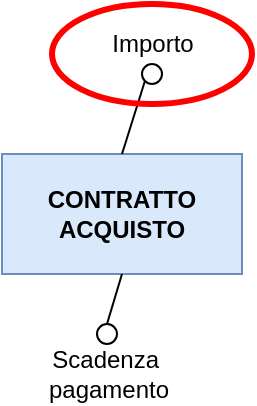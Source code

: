 <mxfile version="13.9.9" type="device"><diagram id="F8UsOf32YDtlmZs9T9XG" name="Pagina-1"><mxGraphModel dx="197" dy="1761" grid="1" gridSize="10" guides="1" tooltips="1" connect="1" arrows="1" fold="1" page="1" pageScale="1" pageWidth="827" pageHeight="1169" math="0" shadow="0"><root><mxCell id="0"/><mxCell id="1" parent="0"/><mxCell id="TX37_-FCPN6CT2hjjb5--15" value="&lt;b&gt;CONTRATTO ACQUISTO&lt;/b&gt;" style="whiteSpace=wrap;html=1;align=center;fillColor=#dae8fc;strokeColor=#6c8ebf;" vertex="1" parent="1"><mxGeometry x="1350" y="-835" width="120" height="60" as="geometry"/></mxCell><mxCell id="TX37_-FCPN6CT2hjjb5--16" value="" style="ellipse;whiteSpace=wrap;html=1;align=center;fontSize=15;fillColor=#FFFFFF;" vertex="1" parent="1"><mxGeometry x="1397.5" y="-750" width="10" height="10" as="geometry"/></mxCell><mxCell id="TX37_-FCPN6CT2hjjb5--17" value="" style="endArrow=none;html=1;rounded=0;entryX=0.5;entryY=0;entryDx=0;entryDy=0;exitX=0.5;exitY=1;exitDx=0;exitDy=0;" edge="1" parent="1" source="TX37_-FCPN6CT2hjjb5--15" target="TX37_-FCPN6CT2hjjb5--16"><mxGeometry relative="1" as="geometry"><mxPoint x="1640" y="-865" as="sourcePoint"/><mxPoint x="1800" y="-865" as="targetPoint"/></mxGeometry></mxCell><mxCell id="TX37_-FCPN6CT2hjjb5--18" value="Scadenza&amp;nbsp;&lt;br&gt;pagamento" style="text;html=1;align=center;verticalAlign=middle;resizable=0;points=[];autosize=1;" vertex="1" parent="1"><mxGeometry x="1362.5" y="-740" width="80" height="30" as="geometry"/></mxCell><mxCell id="TX37_-FCPN6CT2hjjb5--21" value="" style="ellipse;whiteSpace=wrap;html=1;align=center;fontSize=15;fillColor=#FFFFFF;" vertex="1" parent="1"><mxGeometry x="1420" y="-880" width="10" height="10" as="geometry"/></mxCell><mxCell id="TX37_-FCPN6CT2hjjb5--22" value="" style="endArrow=none;html=1;rounded=0;exitX=0.5;exitY=0;exitDx=0;exitDy=0;entryX=0;entryY=1;entryDx=0;entryDy=0;" edge="1" parent="1" source="TX37_-FCPN6CT2hjjb5--15" target="TX37_-FCPN6CT2hjjb5--21"><mxGeometry relative="1" as="geometry"><mxPoint x="1230" y="-860" as="sourcePoint"/><mxPoint x="1420" y="-875" as="targetPoint"/></mxGeometry></mxCell><mxCell id="TX37_-FCPN6CT2hjjb5--23" value="Importo" style="text;html=1;align=center;verticalAlign=middle;resizable=0;points=[];autosize=1;" vertex="1" parent="1"><mxGeometry x="1395" y="-900" width="60" height="20" as="geometry"/></mxCell><mxCell id="TX37_-FCPN6CT2hjjb5--24" value="" style="ellipse;whiteSpace=wrap;html=1;align=center;strokeColor=#FF0000;strokeWidth=3;fillColor=none;rotation=0;" vertex="1" parent="1"><mxGeometry x="1375" y="-910" width="100" height="50" as="geometry"/></mxCell></root></mxGraphModel></diagram></mxfile>